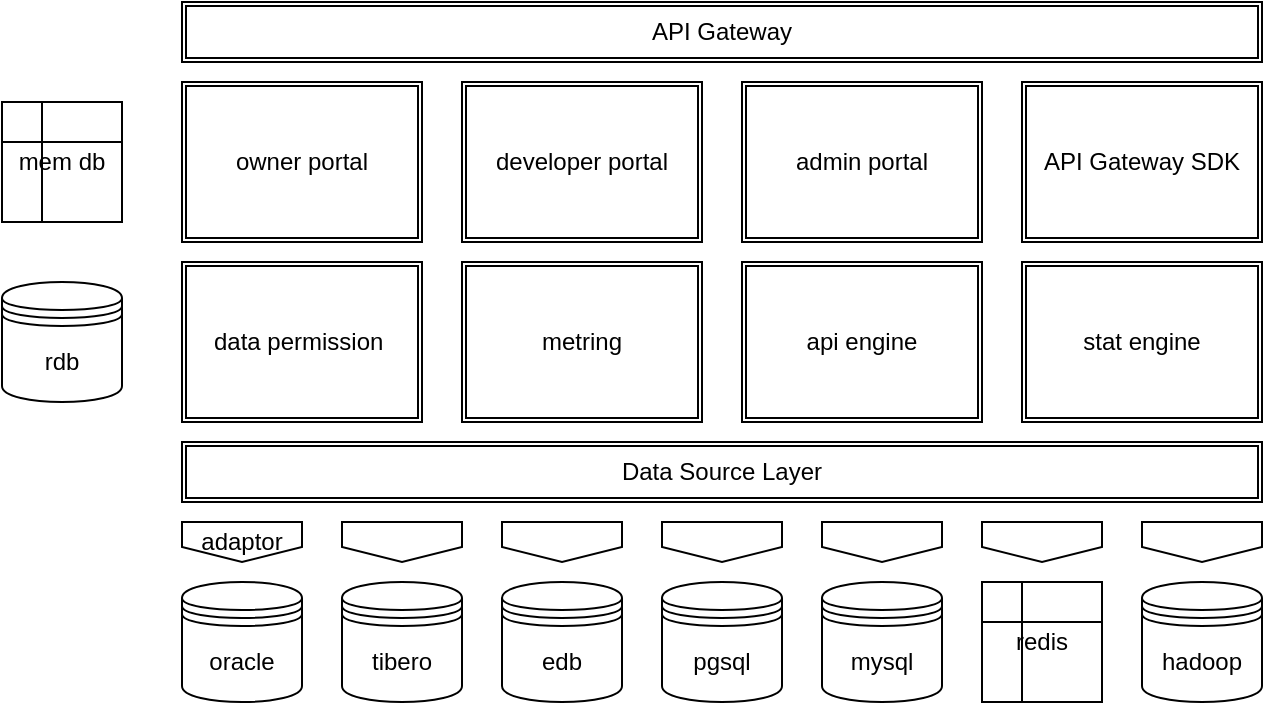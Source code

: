 <mxfile version="12.1.8" type="github" pages="1">
  <diagram id="4X6jtVIqUVwTG9tQofEE" name="Page-1">
    <mxGraphModel dx="1422" dy="762" grid="1" gridSize="10" guides="1" tooltips="1" connect="1" arrows="1" fold="1" page="1" pageScale="1" pageWidth="826" pageHeight="1169" math="0" shadow="0">
      <root>
        <mxCell id="0"/>
        <mxCell id="1" parent="0"/>
        <mxCell id="8E4gz0dcKP8BS_eoSMyC-3" value="oracle" style="shape=datastore;whiteSpace=wrap;html=1;" vertex="1" parent="1">
          <mxGeometry x="170" y="540" width="60" height="60" as="geometry"/>
        </mxCell>
        <mxCell id="8E4gz0dcKP8BS_eoSMyC-4" value="edb" style="shape=datastore;whiteSpace=wrap;html=1;" vertex="1" parent="1">
          <mxGeometry x="330" y="540" width="60" height="60" as="geometry"/>
        </mxCell>
        <mxCell id="8E4gz0dcKP8BS_eoSMyC-5" value="tibero" style="shape=datastore;whiteSpace=wrap;html=1;" vertex="1" parent="1">
          <mxGeometry x="250" y="540" width="60" height="60" as="geometry"/>
        </mxCell>
        <mxCell id="8E4gz0dcKP8BS_eoSMyC-6" value="pgsql" style="shape=datastore;whiteSpace=wrap;html=1;" vertex="1" parent="1">
          <mxGeometry x="410" y="540" width="60" height="60" as="geometry"/>
        </mxCell>
        <mxCell id="8E4gz0dcKP8BS_eoSMyC-9" value="redis" style="shape=internalStorage;whiteSpace=wrap;html=1;backgroundOutline=1;" vertex="1" parent="1">
          <mxGeometry x="570" y="540" width="60" height="60" as="geometry"/>
        </mxCell>
        <mxCell id="8E4gz0dcKP8BS_eoSMyC-10" value="mysql" style="shape=datastore;whiteSpace=wrap;html=1;" vertex="1" parent="1">
          <mxGeometry x="490" y="540" width="60" height="60" as="geometry"/>
        </mxCell>
        <mxCell id="8E4gz0dcKP8BS_eoSMyC-11" value="adaptor" style="shape=offPageConnector;whiteSpace=wrap;html=1;" vertex="1" parent="1">
          <mxGeometry x="170" y="510" width="60" height="20" as="geometry"/>
        </mxCell>
        <mxCell id="8E4gz0dcKP8BS_eoSMyC-12" value="" style="shape=offPageConnector;whiteSpace=wrap;html=1;" vertex="1" parent="1">
          <mxGeometry x="250" y="510" width="60" height="20" as="geometry"/>
        </mxCell>
        <mxCell id="8E4gz0dcKP8BS_eoSMyC-13" value="" style="shape=offPageConnector;whiteSpace=wrap;html=1;" vertex="1" parent="1">
          <mxGeometry x="330" y="510" width="60" height="20" as="geometry"/>
        </mxCell>
        <mxCell id="8E4gz0dcKP8BS_eoSMyC-14" value="" style="shape=offPageConnector;whiteSpace=wrap;html=1;" vertex="1" parent="1">
          <mxGeometry x="410" y="510" width="60" height="20" as="geometry"/>
        </mxCell>
        <mxCell id="8E4gz0dcKP8BS_eoSMyC-15" value="" style="shape=offPageConnector;whiteSpace=wrap;html=1;" vertex="1" parent="1">
          <mxGeometry x="490" y="510" width="60" height="20" as="geometry"/>
        </mxCell>
        <mxCell id="8E4gz0dcKP8BS_eoSMyC-16" value="" style="shape=offPageConnector;whiteSpace=wrap;html=1;" vertex="1" parent="1">
          <mxGeometry x="570" y="510" width="60" height="20" as="geometry"/>
        </mxCell>
        <mxCell id="8E4gz0dcKP8BS_eoSMyC-17" value="Data Source Layer" style="shape=ext;double=1;rounded=0;whiteSpace=wrap;html=1;" vertex="1" parent="1">
          <mxGeometry x="170" y="470" width="540" height="30" as="geometry"/>
        </mxCell>
        <mxCell id="8E4gz0dcKP8BS_eoSMyC-19" value="hadoop" style="shape=datastore;whiteSpace=wrap;html=1;" vertex="1" parent="1">
          <mxGeometry x="650" y="540" width="60" height="60" as="geometry"/>
        </mxCell>
        <mxCell id="8E4gz0dcKP8BS_eoSMyC-20" value="" style="shape=offPageConnector;whiteSpace=wrap;html=1;" vertex="1" parent="1">
          <mxGeometry x="650" y="510" width="60" height="20" as="geometry"/>
        </mxCell>
        <mxCell id="8E4gz0dcKP8BS_eoSMyC-21" value="data permission&amp;nbsp;" style="shape=ext;double=1;rounded=0;whiteSpace=wrap;html=1;" vertex="1" parent="1">
          <mxGeometry x="170" y="380" width="120" height="80" as="geometry"/>
        </mxCell>
        <mxCell id="8E4gz0dcKP8BS_eoSMyC-22" value="metring" style="shape=ext;double=1;rounded=0;whiteSpace=wrap;html=1;" vertex="1" parent="1">
          <mxGeometry x="310" y="380" width="120" height="80" as="geometry"/>
        </mxCell>
        <mxCell id="8E4gz0dcKP8BS_eoSMyC-24" value="api engine" style="shape=ext;double=1;rounded=0;whiteSpace=wrap;html=1;" vertex="1" parent="1">
          <mxGeometry x="450" y="380" width="120" height="80" as="geometry"/>
        </mxCell>
        <mxCell id="8E4gz0dcKP8BS_eoSMyC-26" value="owner portal" style="shape=ext;double=1;rounded=0;whiteSpace=wrap;html=1;" vertex="1" parent="1">
          <mxGeometry x="170" y="290" width="120" height="80" as="geometry"/>
        </mxCell>
        <mxCell id="8E4gz0dcKP8BS_eoSMyC-27" value="developer portal" style="shape=ext;double=1;rounded=0;whiteSpace=wrap;html=1;" vertex="1" parent="1">
          <mxGeometry x="310" y="290" width="120" height="80" as="geometry"/>
        </mxCell>
        <mxCell id="8E4gz0dcKP8BS_eoSMyC-28" value="API Gateway" style="shape=ext;double=1;rounded=0;whiteSpace=wrap;html=1;" vertex="1" parent="1">
          <mxGeometry x="170" y="250" width="540" height="30" as="geometry"/>
        </mxCell>
        <mxCell id="8E4gz0dcKP8BS_eoSMyC-29" value="stat engine" style="shape=ext;double=1;rounded=0;whiteSpace=wrap;html=1;" vertex="1" parent="1">
          <mxGeometry x="590" y="380" width="120" height="80" as="geometry"/>
        </mxCell>
        <mxCell id="8E4gz0dcKP8BS_eoSMyC-30" value="admin portal" style="shape=ext;double=1;rounded=0;whiteSpace=wrap;html=1;" vertex="1" parent="1">
          <mxGeometry x="450" y="290" width="120" height="80" as="geometry"/>
        </mxCell>
        <mxCell id="8E4gz0dcKP8BS_eoSMyC-31" value="API Gateway SDK" style="shape=ext;double=1;rounded=0;whiteSpace=wrap;html=1;" vertex="1" parent="1">
          <mxGeometry x="590" y="290" width="120" height="80" as="geometry"/>
        </mxCell>
        <mxCell id="8E4gz0dcKP8BS_eoSMyC-33" value="rdb" style="shape=datastore;whiteSpace=wrap;html=1;" vertex="1" parent="1">
          <mxGeometry x="80" y="390" width="60" height="60" as="geometry"/>
        </mxCell>
        <mxCell id="8E4gz0dcKP8BS_eoSMyC-36" value="mem db" style="shape=internalStorage;whiteSpace=wrap;html=1;backgroundOutline=1;" vertex="1" parent="1">
          <mxGeometry x="80" y="300" width="60" height="60" as="geometry"/>
        </mxCell>
      </root>
    </mxGraphModel>
  </diagram>
</mxfile>
